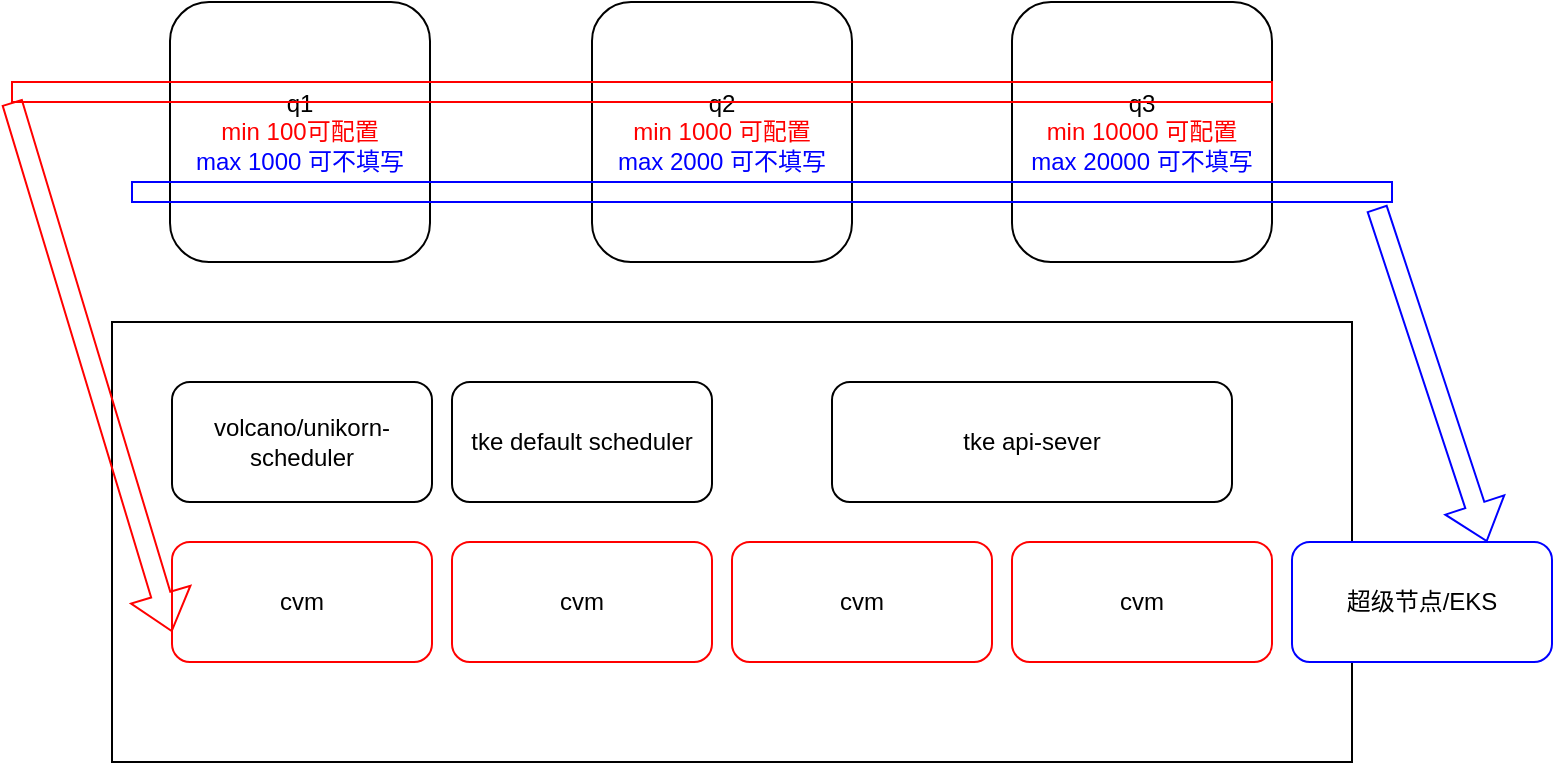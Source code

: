 <mxfile version="20.5.3" type="github">
  <diagram id="hqS82j75-_uDZCX89QL6" name="Page-1">
    <mxGraphModel dx="1497" dy="881" grid="1" gridSize="10" guides="1" tooltips="1" connect="1" arrows="1" fold="1" page="1" pageScale="1" pageWidth="827" pageHeight="1169" math="0" shadow="0">
      <root>
        <mxCell id="0" />
        <mxCell id="1" parent="0" />
        <mxCell id="1Zz1Nqhw6DDxJ3_sBbBU-10" value="" style="rounded=0;whiteSpace=wrap;html=1;" vertex="1" parent="1">
          <mxGeometry x="320" y="630" width="620" height="220" as="geometry" />
        </mxCell>
        <mxCell id="1Zz1Nqhw6DDxJ3_sBbBU-2" value="tke api-sever" style="rounded=1;whiteSpace=wrap;html=1;" vertex="1" parent="1">
          <mxGeometry x="680" y="660" width="200" height="60" as="geometry" />
        </mxCell>
        <mxCell id="1Zz1Nqhw6DDxJ3_sBbBU-3" value="cvm" style="rounded=1;whiteSpace=wrap;html=1;strokeColor=#FF0000;" vertex="1" parent="1">
          <mxGeometry x="350" y="740" width="130" height="60" as="geometry" />
        </mxCell>
        <mxCell id="1Zz1Nqhw6DDxJ3_sBbBU-4" value="cvm" style="rounded=1;whiteSpace=wrap;html=1;strokeColor=#FF0000;" vertex="1" parent="1">
          <mxGeometry x="490" y="740" width="130" height="60" as="geometry" />
        </mxCell>
        <mxCell id="1Zz1Nqhw6DDxJ3_sBbBU-5" value="cvm" style="rounded=1;whiteSpace=wrap;html=1;strokeColor=#FF0000;" vertex="1" parent="1">
          <mxGeometry x="630" y="740" width="130" height="60" as="geometry" />
        </mxCell>
        <mxCell id="1Zz1Nqhw6DDxJ3_sBbBU-6" value="cvm" style="rounded=1;whiteSpace=wrap;html=1;strokeColor=#FF0000;" vertex="1" parent="1">
          <mxGeometry x="770" y="740" width="130" height="60" as="geometry" />
        </mxCell>
        <mxCell id="1Zz1Nqhw6DDxJ3_sBbBU-7" value="q1&lt;br&gt;&lt;font color=&quot;#ff0000&quot;&gt;min 100可配置&lt;br&gt;&lt;/font&gt;&lt;font color=&quot;#0000ff&quot;&gt;max 1000 可不填写&lt;/font&gt;" style="rounded=1;whiteSpace=wrap;html=1;" vertex="1" parent="1">
          <mxGeometry x="349" y="470" width="130" height="130" as="geometry" />
        </mxCell>
        <mxCell id="1Zz1Nqhw6DDxJ3_sBbBU-8" value="q2&lt;br&gt;&lt;font color=&quot;#ff0000&quot;&gt;min 1000 可配置&lt;br&gt;&lt;/font&gt;&lt;font color=&quot;#0000ff&quot;&gt;max 2000 可不填写&lt;/font&gt;" style="rounded=1;whiteSpace=wrap;html=1;" vertex="1" parent="1">
          <mxGeometry x="560" y="470" width="130" height="130" as="geometry" />
        </mxCell>
        <mxCell id="1Zz1Nqhw6DDxJ3_sBbBU-9" value="q3&lt;br&gt;&lt;font color=&quot;#ff0000&quot;&gt;min 10000 可配置&lt;br&gt;&lt;/font&gt;&lt;font color=&quot;#0000ff&quot;&gt;max 20000 可不填写&lt;/font&gt;" style="rounded=1;whiteSpace=wrap;html=1;" vertex="1" parent="1">
          <mxGeometry x="770" y="470" width="130" height="130" as="geometry" />
        </mxCell>
        <mxCell id="1Zz1Nqhw6DDxJ3_sBbBU-11" value="volcano/unikorn-scheduler" style="rounded=1;whiteSpace=wrap;html=1;" vertex="1" parent="1">
          <mxGeometry x="350" y="660" width="130" height="60" as="geometry" />
        </mxCell>
        <mxCell id="1Zz1Nqhw6DDxJ3_sBbBU-12" value="tke default scheduler" style="rounded=1;whiteSpace=wrap;html=1;" vertex="1" parent="1">
          <mxGeometry x="490" y="660" width="130" height="60" as="geometry" />
        </mxCell>
        <mxCell id="1Zz1Nqhw6DDxJ3_sBbBU-13" value="超级节点/EKS" style="rounded=1;whiteSpace=wrap;html=1;strokeColor=#0000FF;" vertex="1" parent="1">
          <mxGeometry x="910" y="740" width="130" height="60" as="geometry" />
        </mxCell>
        <mxCell id="1Zz1Nqhw6DDxJ3_sBbBU-14" value="" style="rounded=0;whiteSpace=wrap;html=1;strokeColor=#FF0000;fontColor=#0000FF;fillColor=none;" vertex="1" parent="1">
          <mxGeometry x="270" y="510" width="630" height="10" as="geometry" />
        </mxCell>
        <mxCell id="1Zz1Nqhw6DDxJ3_sBbBU-15" value="" style="shape=flexArrow;endArrow=classic;html=1;rounded=0;fontColor=#0000FF;exitX=0;exitY=1;exitDx=0;exitDy=0;entryX=0;entryY=0.75;entryDx=0;entryDy=0;strokeColor=#FF0000;" edge="1" parent="1" source="1Zz1Nqhw6DDxJ3_sBbBU-14" target="1Zz1Nqhw6DDxJ3_sBbBU-3">
          <mxGeometry width="50" height="50" relative="1" as="geometry">
            <mxPoint x="550" y="690" as="sourcePoint" />
            <mxPoint x="600" y="640" as="targetPoint" />
          </mxGeometry>
        </mxCell>
        <mxCell id="1Zz1Nqhw6DDxJ3_sBbBU-16" value="" style="rounded=0;whiteSpace=wrap;html=1;strokeColor=#0000FF;fontColor=#0000FF;fillColor=none;" vertex="1" parent="1">
          <mxGeometry x="330" y="560" width="630" height="10" as="geometry" />
        </mxCell>
        <mxCell id="1Zz1Nqhw6DDxJ3_sBbBU-17" value="" style="shape=flexArrow;endArrow=classic;html=1;rounded=0;strokeColor=#0000FF;fontColor=#0000FF;exitX=0.988;exitY=1.301;exitDx=0;exitDy=0;exitPerimeter=0;entryX=0.75;entryY=0;entryDx=0;entryDy=0;" edge="1" parent="1" source="1Zz1Nqhw6DDxJ3_sBbBU-16" target="1Zz1Nqhw6DDxJ3_sBbBU-13">
          <mxGeometry width="50" height="50" relative="1" as="geometry">
            <mxPoint x="550" y="690" as="sourcePoint" />
            <mxPoint x="600" y="640" as="targetPoint" />
          </mxGeometry>
        </mxCell>
      </root>
    </mxGraphModel>
  </diagram>
</mxfile>
